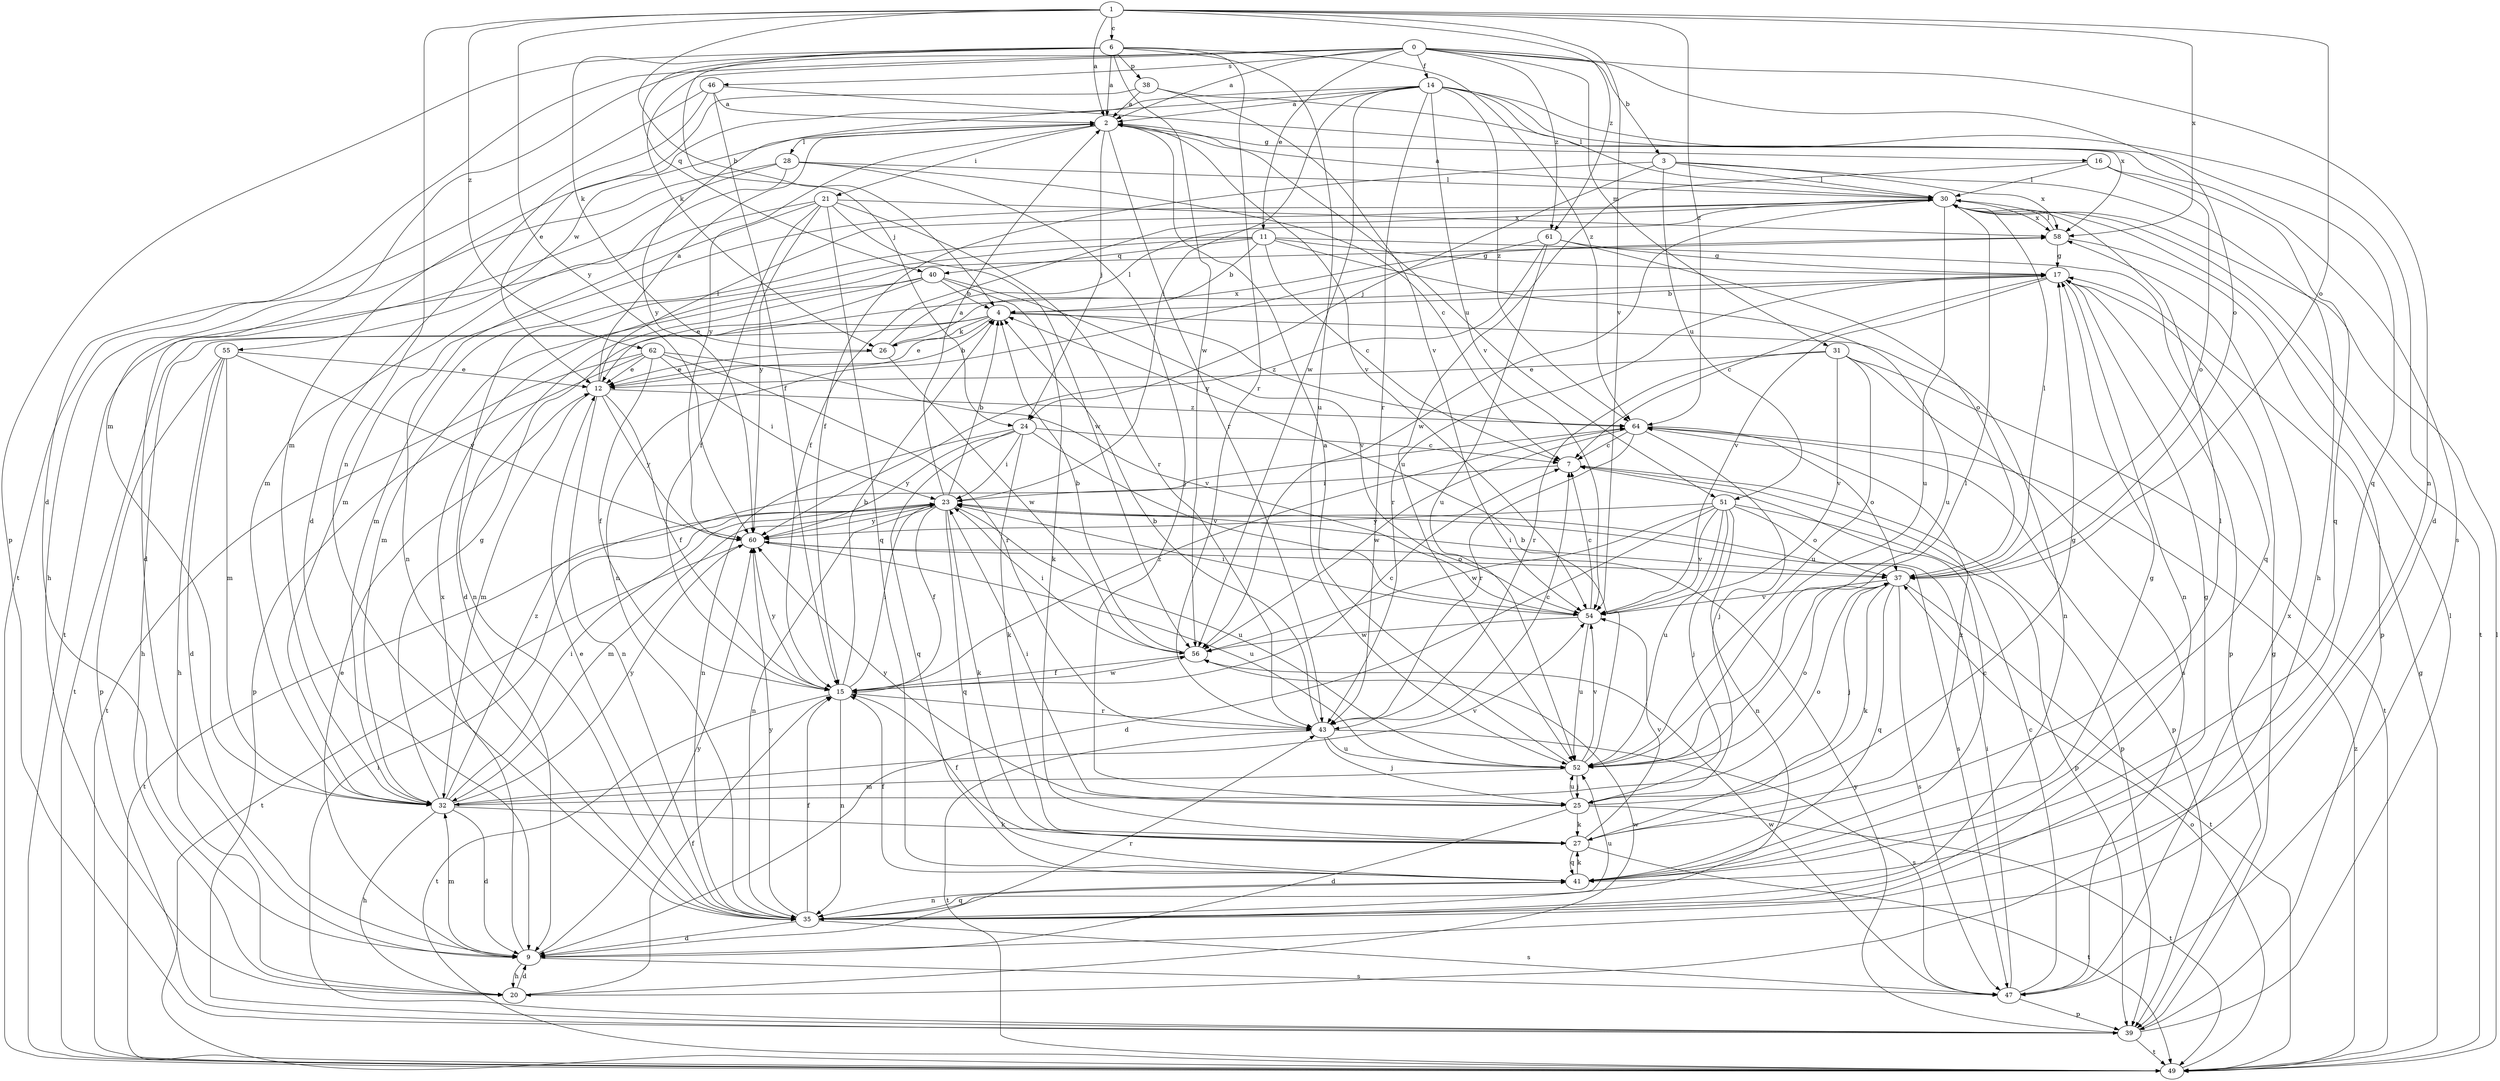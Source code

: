 strict digraph  {
0;
1;
2;
3;
4;
6;
7;
9;
11;
12;
14;
15;
16;
17;
20;
21;
23;
24;
25;
26;
27;
28;
30;
31;
32;
35;
37;
38;
39;
40;
41;
43;
46;
47;
49;
51;
52;
54;
55;
56;
58;
60;
61;
62;
64;
0 -> 2  [label=a];
0 -> 3  [label=b];
0 -> 9  [label=d];
0 -> 11  [label=e];
0 -> 14  [label=f];
0 -> 26  [label=k];
0 -> 31  [label=m];
0 -> 32  [label=m];
0 -> 35  [label=n];
0 -> 37  [label=o];
0 -> 46  [label=s];
0 -> 61  [label=z];
1 -> 2  [label=a];
1 -> 4  [label=b];
1 -> 6  [label=c];
1 -> 35  [label=n];
1 -> 37  [label=o];
1 -> 54  [label=v];
1 -> 58  [label=x];
1 -> 60  [label=y];
1 -> 61  [label=z];
1 -> 62  [label=z];
1 -> 64  [label=z];
2 -> 16  [label=g];
2 -> 21  [label=i];
2 -> 24  [label=j];
2 -> 28  [label=l];
2 -> 43  [label=r];
2 -> 51  [label=u];
2 -> 54  [label=v];
2 -> 55  [label=w];
2 -> 60  [label=y];
3 -> 15  [label=f];
3 -> 20  [label=h];
3 -> 24  [label=j];
3 -> 30  [label=l];
3 -> 51  [label=u];
3 -> 58  [label=x];
4 -> 12  [label=e];
4 -> 20  [label=h];
4 -> 26  [label=k];
4 -> 35  [label=n];
4 -> 49  [label=t];
4 -> 64  [label=z];
6 -> 2  [label=a];
6 -> 24  [label=j];
6 -> 26  [label=k];
6 -> 38  [label=p];
6 -> 39  [label=p];
6 -> 40  [label=q];
6 -> 43  [label=r];
6 -> 52  [label=u];
6 -> 56  [label=w];
6 -> 64  [label=z];
7 -> 23  [label=i];
7 -> 39  [label=p];
9 -> 12  [label=e];
9 -> 20  [label=h];
9 -> 32  [label=m];
9 -> 43  [label=r];
9 -> 47  [label=s];
9 -> 58  [label=x];
9 -> 60  [label=y];
11 -> 4  [label=b];
11 -> 7  [label=c];
11 -> 9  [label=d];
11 -> 17  [label=g];
11 -> 32  [label=m];
11 -> 40  [label=q];
11 -> 41  [label=q];
11 -> 52  [label=u];
12 -> 2  [label=a];
12 -> 4  [label=b];
12 -> 15  [label=f];
12 -> 30  [label=l];
12 -> 32  [label=m];
12 -> 35  [label=n];
12 -> 60  [label=y];
12 -> 64  [label=z];
14 -> 2  [label=a];
14 -> 9  [label=d];
14 -> 23  [label=i];
14 -> 30  [label=l];
14 -> 32  [label=m];
14 -> 41  [label=q];
14 -> 43  [label=r];
14 -> 54  [label=v];
14 -> 56  [label=w];
14 -> 60  [label=y];
14 -> 64  [label=z];
15 -> 4  [label=b];
15 -> 7  [label=c];
15 -> 23  [label=i];
15 -> 35  [label=n];
15 -> 43  [label=r];
15 -> 49  [label=t];
15 -> 56  [label=w];
15 -> 60  [label=y];
15 -> 64  [label=z];
16 -> 30  [label=l];
16 -> 37  [label=o];
16 -> 41  [label=q];
16 -> 52  [label=u];
17 -> 4  [label=b];
17 -> 7  [label=c];
17 -> 35  [label=n];
17 -> 39  [label=p];
17 -> 43  [label=r];
17 -> 54  [label=v];
20 -> 9  [label=d];
20 -> 15  [label=f];
20 -> 56  [label=w];
21 -> 15  [label=f];
21 -> 35  [label=n];
21 -> 41  [label=q];
21 -> 43  [label=r];
21 -> 49  [label=t];
21 -> 56  [label=w];
21 -> 58  [label=x];
21 -> 60  [label=y];
23 -> 2  [label=a];
23 -> 4  [label=b];
23 -> 15  [label=f];
23 -> 27  [label=k];
23 -> 32  [label=m];
23 -> 35  [label=n];
23 -> 41  [label=q];
23 -> 47  [label=s];
23 -> 49  [label=t];
23 -> 52  [label=u];
23 -> 60  [label=y];
24 -> 7  [label=c];
24 -> 23  [label=i];
24 -> 27  [label=k];
24 -> 35  [label=n];
24 -> 41  [label=q];
24 -> 54  [label=v];
24 -> 60  [label=y];
25 -> 9  [label=d];
25 -> 17  [label=g];
25 -> 23  [label=i];
25 -> 27  [label=k];
25 -> 49  [label=t];
25 -> 52  [label=u];
25 -> 60  [label=y];
26 -> 12  [label=e];
26 -> 30  [label=l];
26 -> 56  [label=w];
26 -> 58  [label=x];
27 -> 15  [label=f];
27 -> 30  [label=l];
27 -> 41  [label=q];
27 -> 49  [label=t];
27 -> 54  [label=v];
27 -> 64  [label=z];
28 -> 7  [label=c];
28 -> 9  [label=d];
28 -> 20  [label=h];
28 -> 25  [label=j];
28 -> 30  [label=l];
28 -> 32  [label=m];
30 -> 2  [label=a];
30 -> 15  [label=f];
30 -> 32  [label=m];
30 -> 49  [label=t];
30 -> 52  [label=u];
30 -> 56  [label=w];
30 -> 58  [label=x];
31 -> 12  [label=e];
31 -> 43  [label=r];
31 -> 47  [label=s];
31 -> 49  [label=t];
31 -> 52  [label=u];
31 -> 54  [label=v];
32 -> 9  [label=d];
32 -> 17  [label=g];
32 -> 20  [label=h];
32 -> 23  [label=i];
32 -> 27  [label=k];
32 -> 37  [label=o];
32 -> 54  [label=v];
32 -> 60  [label=y];
32 -> 64  [label=z];
35 -> 9  [label=d];
35 -> 12  [label=e];
35 -> 15  [label=f];
35 -> 17  [label=g];
35 -> 41  [label=q];
35 -> 47  [label=s];
35 -> 52  [label=u];
35 -> 60  [label=y];
37 -> 23  [label=i];
37 -> 25  [label=j];
37 -> 27  [label=k];
37 -> 30  [label=l];
37 -> 41  [label=q];
37 -> 47  [label=s];
37 -> 49  [label=t];
37 -> 54  [label=v];
38 -> 2  [label=a];
38 -> 12  [label=e];
38 -> 54  [label=v];
38 -> 58  [label=x];
39 -> 17  [label=g];
39 -> 23  [label=i];
39 -> 30  [label=l];
39 -> 49  [label=t];
39 -> 60  [label=y];
40 -> 4  [label=b];
40 -> 12  [label=e];
40 -> 27  [label=k];
40 -> 32  [label=m];
40 -> 35  [label=n];
40 -> 54  [label=v];
41 -> 7  [label=c];
41 -> 15  [label=f];
41 -> 17  [label=g];
41 -> 27  [label=k];
41 -> 35  [label=n];
43 -> 4  [label=b];
43 -> 7  [label=c];
43 -> 25  [label=j];
43 -> 47  [label=s];
43 -> 49  [label=t];
43 -> 52  [label=u];
46 -> 2  [label=a];
46 -> 9  [label=d];
46 -> 15  [label=f];
46 -> 47  [label=s];
46 -> 49  [label=t];
47 -> 7  [label=c];
47 -> 23  [label=i];
47 -> 39  [label=p];
47 -> 56  [label=w];
47 -> 58  [label=x];
49 -> 17  [label=g];
49 -> 30  [label=l];
49 -> 37  [label=o];
49 -> 64  [label=z];
51 -> 9  [label=d];
51 -> 25  [label=j];
51 -> 35  [label=n];
51 -> 37  [label=o];
51 -> 39  [label=p];
51 -> 52  [label=u];
51 -> 54  [label=v];
51 -> 56  [label=w];
51 -> 60  [label=y];
52 -> 2  [label=a];
52 -> 4  [label=b];
52 -> 25  [label=j];
52 -> 30  [label=l];
52 -> 32  [label=m];
52 -> 37  [label=o];
52 -> 54  [label=v];
54 -> 7  [label=c];
54 -> 23  [label=i];
54 -> 52  [label=u];
54 -> 56  [label=w];
55 -> 9  [label=d];
55 -> 12  [label=e];
55 -> 20  [label=h];
55 -> 32  [label=m];
55 -> 39  [label=p];
55 -> 60  [label=y];
56 -> 4  [label=b];
56 -> 15  [label=f];
56 -> 23  [label=i];
58 -> 17  [label=g];
58 -> 30  [label=l];
58 -> 39  [label=p];
60 -> 37  [label=o];
60 -> 49  [label=t];
60 -> 52  [label=u];
61 -> 17  [label=g];
61 -> 35  [label=n];
61 -> 37  [label=o];
61 -> 52  [label=u];
61 -> 60  [label=y];
62 -> 12  [label=e];
62 -> 15  [label=f];
62 -> 23  [label=i];
62 -> 39  [label=p];
62 -> 43  [label=r];
62 -> 49  [label=t];
62 -> 54  [label=v];
64 -> 7  [label=c];
64 -> 25  [label=j];
64 -> 37  [label=o];
64 -> 39  [label=p];
64 -> 43  [label=r];
64 -> 56  [label=w];
}
